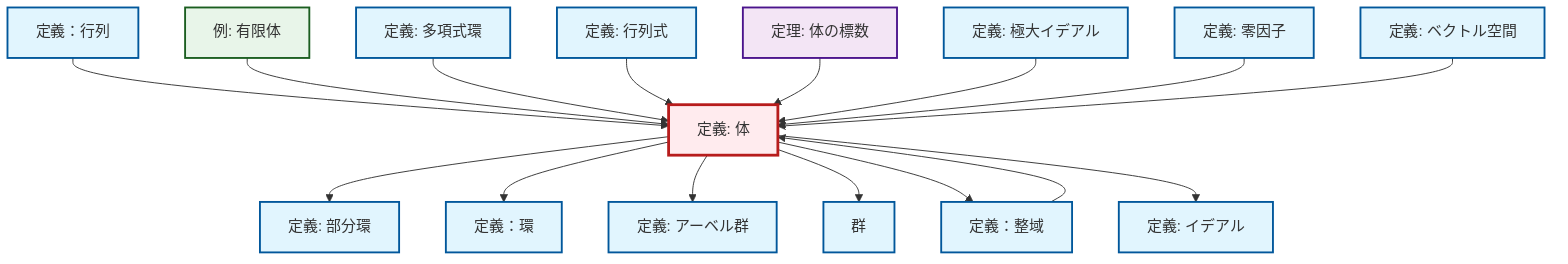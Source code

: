graph TD
    classDef definition fill:#e1f5fe,stroke:#01579b,stroke-width:2px
    classDef theorem fill:#f3e5f5,stroke:#4a148c,stroke-width:2px
    classDef axiom fill:#fff3e0,stroke:#e65100,stroke-width:2px
    classDef example fill:#e8f5e9,stroke:#1b5e20,stroke-width:2px
    classDef current fill:#ffebee,stroke:#b71c1c,stroke-width:3px
    def-determinant["定義: 行列式"]:::definition
    def-field["定義: 体"]:::definition
    def-zero-divisor["定義: 零因子"]:::definition
    ex-finite-field["例: 有限体"]:::example
    thm-field-characteristic["定理: 体の標数"]:::theorem
    def-vector-space["定義: ベクトル空間"]:::definition
    def-integral-domain["定義：整域"]:::definition
    def-maximal-ideal["定義: 極大イデアル"]:::definition
    def-polynomial-ring["定義: 多項式環"]:::definition
    def-abelian-group["定義: アーベル群"]:::definition
    def-group["群"]:::definition
    def-matrix["定義：行列"]:::definition
    def-subring["定義: 部分環"]:::definition
    def-ring["定義：環"]:::definition
    def-ideal["定義: イデアル"]:::definition
    def-matrix --> def-field
    def-field --> def-subring
    ex-finite-field --> def-field
    def-polynomial-ring --> def-field
    def-field --> def-ring
    def-field --> def-abelian-group
    def-field --> def-group
    def-determinant --> def-field
    thm-field-characteristic --> def-field
    def-maximal-ideal --> def-field
    def-zero-divisor --> def-field
    def-field --> def-integral-domain
    def-vector-space --> def-field
    def-field --> def-ideal
    def-integral-domain --> def-field
    class def-field current